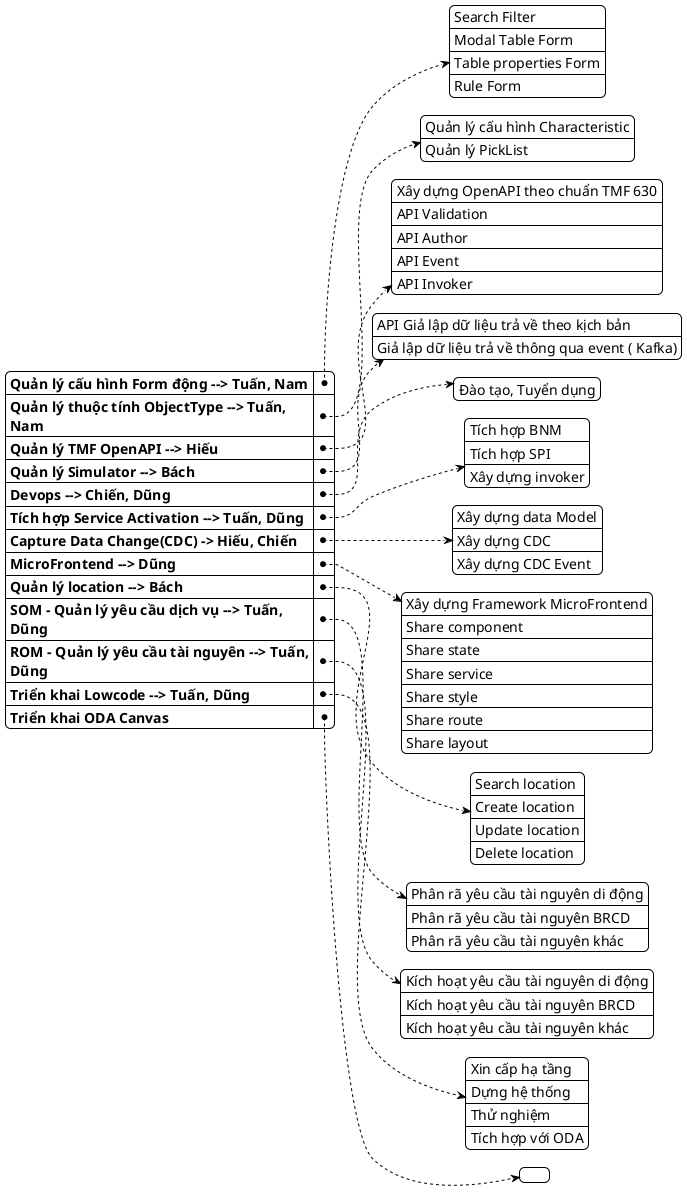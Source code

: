 @startyaml
!theme plain

Quản lý cấu hình Form động --> Tuấn, Nam:
    - Search Filter
    - Modal Table Form
    - Table properties Form
    - Rule Form
Quản lý thuộc tính ObjectType --> Tuấn, Nam:
    - Quản lý cấu hình Characteristic
    - Quản lý PickList
Quản lý TMF OpenAPI --> Hiếu:
    - Xây dựng OpenAPI theo chuẩn TMF 630
    - API Validation
    - API Author
    - API Event
    - API Invoker
Quản lý Simulator --> Bách:
    - API Giả lập dữ liệu trả về theo kịch bản
    - Giả lập dữ liệu trả về thông qua event ( Kafka)
Devops --> Chiến, Dũng:
    - Đào tạo, Tuyển dụng
Tích hợp Service Activation --> Tuấn, Dũng:
    - Tích hợp BNM
    - Tích hợp SPI
    - Xây dựng invoker
Capture Data Change(CDC) -> Hiếu, Chiến:
    - Xây dựng data Model
    - Xây dựng CDC
    - Xây dựng CDC Event
MicroFrontend --> Dũng:
    - Xây dựng Framework MicroFrontend
    - Share component
    - Share state
    - Share service
    - Share style
    - Share route
    - Share layout
Quản lý location --> Bách:
    - Search location
    - Create location
    - Update location
    - Delete location
SOM - Quản lý yêu cầu dịch vụ --> Tuấn, Dũng:
    - Phân rã yêu cầu tài nguyên di động
    - Phân rã yêu cầu tài nguyên BRCD
    - Phân rã yêu cầu tài nguyên khác
ROM - Quản lý yêu cầu tài nguyên --> Tuấn, Dũng:
    - Kích hoạt yêu cầu tài nguyên di động
    - Kích hoạt yêu cầu tài nguyên BRCD
    - Kích hoạt yêu cầu tài nguyên khác
Triển khai Lowcode --> Tuấn, Dũng:
    - Xin cấp hạ tầng
    - Dựng hệ thống
    - Thử nghiệm
    - Tích hợp với ODA
Triển khai ODA Canvas :
    - 
@endyaml